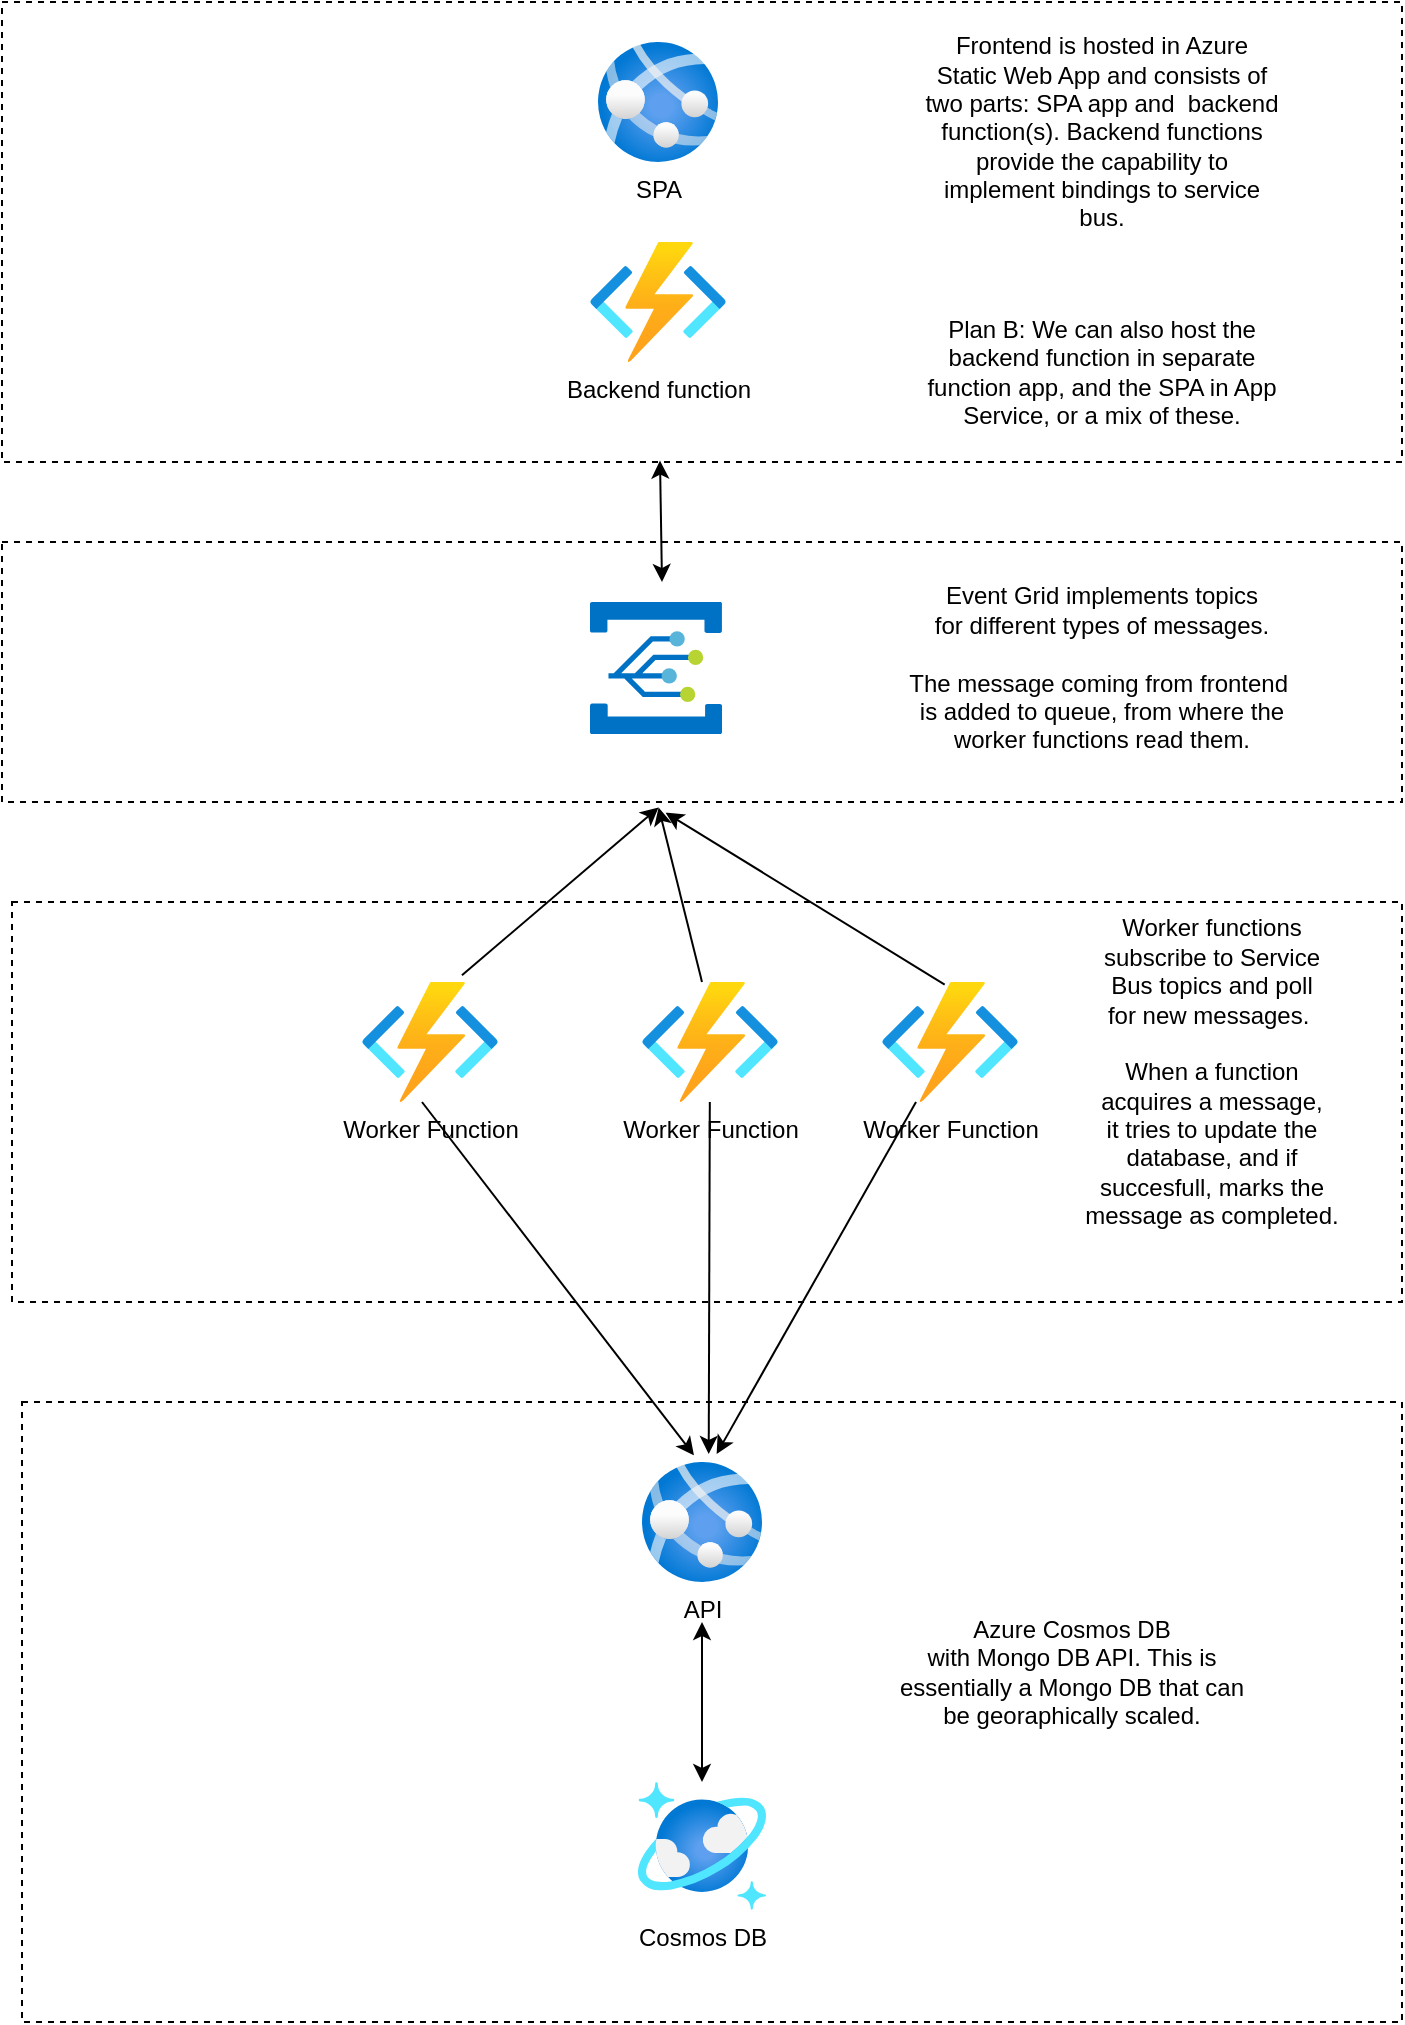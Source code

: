 <mxfile version="20.2.8" type="device"><diagram id="LZIDKqCLky3oUdcoUurB" name="Page-1"><mxGraphModel dx="2062" dy="1217" grid="1" gridSize="10" guides="1" tooltips="1" connect="1" arrows="1" fold="1" page="1" pageScale="1" pageWidth="827" pageHeight="1169" math="0" shadow="0"><root><mxCell id="0"/><mxCell id="1" parent="0"/><mxCell id="jpyFoV4OAzUBENjNqYvX-13" value="" style="rounded=0;whiteSpace=wrap;html=1;dashed=1;fillColor=none;" vertex="1" parent="1"><mxGeometry x="60" y="300" width="700" height="130" as="geometry"/></mxCell><mxCell id="jpyFoV4OAzUBENjNqYvX-21" value="" style="rounded=0;whiteSpace=wrap;html=1;dashed=1;fillColor=none;" vertex="1" parent="1"><mxGeometry x="65" y="480" width="695" height="200" as="geometry"/></mxCell><mxCell id="jpyFoV4OAzUBENjNqYvX-1" value="SPA" style="aspect=fixed;html=1;points=[];align=center;image;fontSize=12;image=img/lib/azure2/compute/App_Services.svg;" vertex="1" parent="1"><mxGeometry x="358" y="50" width="60" height="60" as="geometry"/></mxCell><mxCell id="jpyFoV4OAzUBENjNqYvX-2" value="Backend function" style="aspect=fixed;html=1;points=[];align=center;image;fontSize=12;image=img/lib/azure2/compute/Function_Apps.svg;" vertex="1" parent="1"><mxGeometry x="354" y="150" width="68" height="60" as="geometry"/></mxCell><mxCell id="jpyFoV4OAzUBENjNqYvX-4" value="Worker Function" style="aspect=fixed;html=1;points=[];align=center;image;fontSize=12;image=img/lib/azure2/compute/Function_Apps.svg;" vertex="1" parent="1"><mxGeometry x="240" y="520" width="68" height="60" as="geometry"/></mxCell><mxCell id="jpyFoV4OAzUBENjNqYvX-5" value="Worker Function" style="aspect=fixed;html=1;points=[];align=center;image;fontSize=12;image=img/lib/azure2/compute/Function_Apps.svg;" vertex="1" parent="1"><mxGeometry x="380" y="520" width="68" height="60" as="geometry"/></mxCell><mxCell id="jpyFoV4OAzUBENjNqYvX-6" value="Worker Function" style="aspect=fixed;html=1;points=[];align=center;image;fontSize=12;image=img/lib/azure2/compute/Function_Apps.svg;" vertex="1" parent="1"><mxGeometry x="500" y="520" width="68" height="60" as="geometry"/></mxCell><mxCell id="jpyFoV4OAzUBENjNqYvX-7" value="API" style="aspect=fixed;html=1;points=[];align=center;image;fontSize=12;image=img/lib/azure2/compute/App_Services.svg;" vertex="1" parent="1"><mxGeometry x="380" y="760" width="60" height="60" as="geometry"/></mxCell><mxCell id="jpyFoV4OAzUBENjNqYvX-8" value="Cosmos DB" style="aspect=fixed;html=1;points=[];align=center;image;fontSize=12;image=img/lib/azure2/databases/Azure_Cosmos_DB.svg;" vertex="1" parent="1"><mxGeometry x="378" y="920" width="64" height="64" as="geometry"/></mxCell><mxCell id="jpyFoV4OAzUBENjNqYvX-9" value="" style="rounded=0;whiteSpace=wrap;html=1;fillColor=none;dashed=1;" vertex="1" parent="1"><mxGeometry x="60" y="30" width="700" height="230" as="geometry"/></mxCell><mxCell id="jpyFoV4OAzUBENjNqYvX-10" value="Frontend is hosted in Azure&lt;br&gt;Static Web App and consists of two parts: SPA app and&amp;nbsp; backend function(s). Backend functions&lt;br&gt;provide the capability to implement bindings to service bus." style="text;html=1;strokeColor=none;fillColor=none;align=center;verticalAlign=middle;whiteSpace=wrap;rounded=0;dashed=1;" vertex="1" parent="1"><mxGeometry x="520" y="80" width="180" height="30" as="geometry"/></mxCell><mxCell id="jpyFoV4OAzUBENjNqYvX-11" value="Plan B: We can also host the&lt;br&gt;backend function in separate function app, and the SPA in App Service, or a mix of these." style="text;html=1;strokeColor=none;fillColor=none;align=center;verticalAlign=middle;whiteSpace=wrap;rounded=0;dashed=1;" vertex="1" parent="1"><mxGeometry x="520" y="200" width="180" height="30" as="geometry"/></mxCell><mxCell id="jpyFoV4OAzUBENjNqYvX-12" value="" style="endArrow=classic;startArrow=classic;html=1;rounded=0;entryX=0.47;entryY=0.997;entryDx=0;entryDy=0;entryPerimeter=0;" edge="1" parent="1" target="jpyFoV4OAzUBENjNqYvX-9"><mxGeometry width="50" height="50" relative="1" as="geometry"><mxPoint x="390" y="320" as="sourcePoint"/><mxPoint x="440" y="500" as="targetPoint"/></mxGeometry></mxCell><mxCell id="jpyFoV4OAzUBENjNqYvX-14" value="" style="endArrow=classic;html=1;rounded=0;exitX=0.735;exitY=-0.056;exitDx=0;exitDy=0;exitPerimeter=0;entryX=0.469;entryY=1.021;entryDx=0;entryDy=0;entryPerimeter=0;" edge="1" parent="1" source="jpyFoV4OAzUBENjNqYvX-4" target="jpyFoV4OAzUBENjNqYvX-13"><mxGeometry width="50" height="50" relative="1" as="geometry"><mxPoint x="390" y="550" as="sourcePoint"/><mxPoint x="440" y="500" as="targetPoint"/></mxGeometry></mxCell><mxCell id="jpyFoV4OAzUBENjNqYvX-15" value="" style="endArrow=classic;html=1;rounded=0;entryX=0.469;entryY=1.021;entryDx=0;entryDy=0;entryPerimeter=0;" edge="1" parent="1" target="jpyFoV4OAzUBENjNqYvX-13"><mxGeometry width="50" height="50" relative="1" as="geometry"><mxPoint x="410" y="520" as="sourcePoint"/><mxPoint x="390" y="440" as="targetPoint"/></mxGeometry></mxCell><mxCell id="jpyFoV4OAzUBENjNqYvX-16" value="" style="endArrow=classic;html=1;rounded=0;exitX=0.461;exitY=0.022;exitDx=0;exitDy=0;exitPerimeter=0;entryX=0.474;entryY=1.041;entryDx=0;entryDy=0;entryPerimeter=0;" edge="1" parent="1" source="jpyFoV4OAzUBENjNqYvX-6" target="jpyFoV4OAzUBENjNqYvX-13"><mxGeometry width="50" height="50" relative="1" as="geometry"><mxPoint x="390" y="550" as="sourcePoint"/><mxPoint x="440" y="500" as="targetPoint"/></mxGeometry></mxCell><mxCell id="jpyFoV4OAzUBENjNqYvX-17" value="" style="endArrow=classic;html=1;rounded=0;entryX=0.433;entryY=-0.056;entryDx=0;entryDy=0;entryPerimeter=0;exitX=0.441;exitY=1;exitDx=0;exitDy=0;exitPerimeter=0;" edge="1" parent="1" source="jpyFoV4OAzUBENjNqYvX-4" target="jpyFoV4OAzUBENjNqYvX-7"><mxGeometry width="50" height="50" relative="1" as="geometry"><mxPoint x="240" y="600" as="sourcePoint"/><mxPoint x="440" y="500" as="targetPoint"/></mxGeometry></mxCell><mxCell id="jpyFoV4OAzUBENjNqYvX-18" value="" style="endArrow=classic;html=1;rounded=0;entryX=0.556;entryY=-0.067;entryDx=0;entryDy=0;entryPerimeter=0;" edge="1" parent="1" source="jpyFoV4OAzUBENjNqYvX-5" target="jpyFoV4OAzUBENjNqYvX-7"><mxGeometry width="50" height="50" relative="1" as="geometry"><mxPoint x="410" y="600" as="sourcePoint"/><mxPoint x="440" y="500" as="targetPoint"/></mxGeometry></mxCell><mxCell id="jpyFoV4OAzUBENjNqYvX-19" value="" style="endArrow=classic;html=1;rounded=0;entryX=0.622;entryY=-0.067;entryDx=0;entryDy=0;entryPerimeter=0;" edge="1" parent="1" source="jpyFoV4OAzUBENjNqYvX-6" target="jpyFoV4OAzUBENjNqYvX-7"><mxGeometry width="50" height="50" relative="1" as="geometry"><mxPoint x="600" y="600" as="sourcePoint"/><mxPoint x="440" y="500" as="targetPoint"/></mxGeometry></mxCell><mxCell id="jpyFoV4OAzUBENjNqYvX-20" value="" style="endArrow=classic;startArrow=classic;html=1;rounded=0;" edge="1" parent="1" target="jpyFoV4OAzUBENjNqYvX-8"><mxGeometry width="50" height="50" relative="1" as="geometry"><mxPoint x="410" y="840" as="sourcePoint"/><mxPoint x="440" y="500" as="targetPoint"/></mxGeometry></mxCell><mxCell id="jpyFoV4OAzUBENjNqYvX-22" value="" style="rounded=0;whiteSpace=wrap;html=1;dashed=1;fillColor=none;" vertex="1" parent="1"><mxGeometry x="70" y="730" width="690" height="310" as="geometry"/></mxCell><mxCell id="jpyFoV4OAzUBENjNqYvX-23" value="Azure Cosmos DB&lt;br&gt;with Mongo DB API. This is&lt;br&gt;essentially a Mongo DB that can&lt;br&gt;be georaphically scaled." style="text;html=1;strokeColor=none;fillColor=none;align=center;verticalAlign=middle;whiteSpace=wrap;rounded=0;dashed=1;" vertex="1" parent="1"><mxGeometry x="500" y="800" width="190" height="130" as="geometry"/></mxCell><mxCell id="jpyFoV4OAzUBENjNqYvX-24" value="Worker functions&lt;br&gt;subscribe to Service&lt;br&gt;Bus topics and poll&lt;br&gt;for new messages.&amp;nbsp;&lt;br&gt;&lt;br&gt;When a function acquires a message,&lt;br&gt;it tries to update the&lt;br&gt;database, and if&lt;br&gt;succesfull, marks the&lt;br&gt;message as completed." style="text;html=1;strokeColor=none;fillColor=none;align=center;verticalAlign=middle;whiteSpace=wrap;rounded=0;dashed=1;" vertex="1" parent="1"><mxGeometry x="600" y="520" width="130" height="90" as="geometry"/></mxCell><mxCell id="jpyFoV4OAzUBENjNqYvX-25" value="Event Grid implements topics&lt;br&gt;for different types of messages.&lt;br&gt;&lt;br&gt;The message coming from frontend&amp;nbsp;&lt;br&gt;is added to queue, from where the&lt;br&gt;worker functions read them." style="text;html=1;strokeColor=none;fillColor=none;align=center;verticalAlign=middle;whiteSpace=wrap;rounded=0;dashed=1;" vertex="1" parent="1"><mxGeometry x="510" y="348" width="200" height="30" as="geometry"/></mxCell><mxCell id="jpyFoV4OAzUBENjNqYvX-26" value="" style="sketch=0;aspect=fixed;html=1;points=[];align=center;image;fontSize=12;image=img/lib/mscae/Event_Grid.svg;dashed=1;fillColor=none;" vertex="1" parent="1"><mxGeometry x="354" y="330" width="66" height="66" as="geometry"/></mxCell></root></mxGraphModel></diagram></mxfile>
